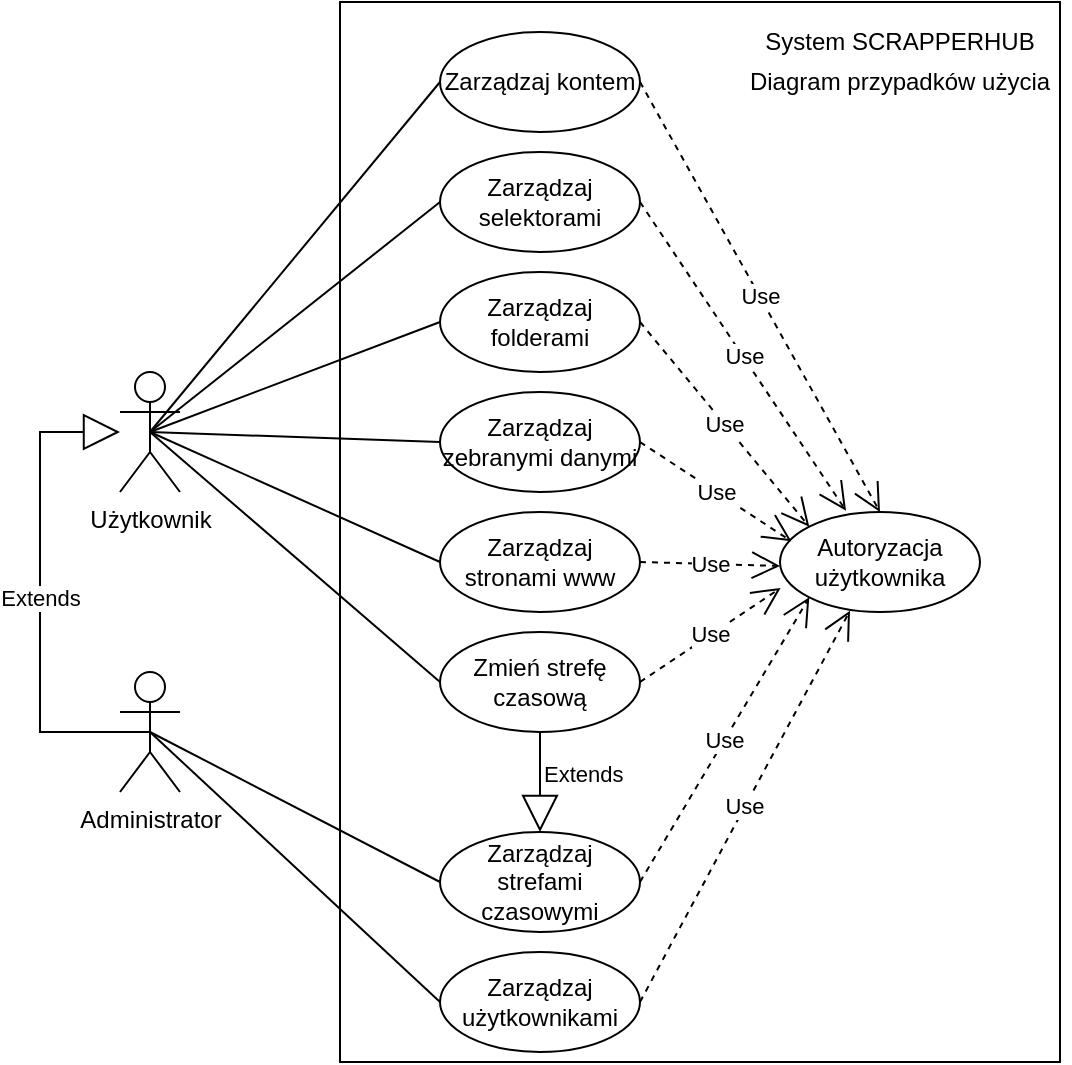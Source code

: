 <mxfile version="17.5.0" type="device"><diagram id="_nbwzjwoTU6KhMnh4oJY" name="Page-1"><mxGraphModel dx="1196" dy="569" grid="1" gridSize="10" guides="1" tooltips="1" connect="1" arrows="1" fold="1" page="1" pageScale="1" pageWidth="827" pageHeight="1169" math="0" shadow="0"><root><mxCell id="0"/><mxCell id="1" parent="0"/><mxCell id="evbS6JVJpfSj2_lfRgyM-2" value="" style="html=1;" vertex="1" parent="1"><mxGeometry x="200" y="55" width="360" height="530" as="geometry"/></mxCell><mxCell id="evbS6JVJpfSj2_lfRgyM-3" value="System SCRAPPERHUB" style="text;html=1;strokeColor=none;fillColor=none;align=center;verticalAlign=middle;whiteSpace=wrap;rounded=0;" vertex="1" parent="1"><mxGeometry x="400" y="60" width="160" height="30" as="geometry"/></mxCell><mxCell id="evbS6JVJpfSj2_lfRgyM-4" value="Zmień strefę czasową" style="ellipse;whiteSpace=wrap;html=1;" vertex="1" parent="1"><mxGeometry x="250" y="370" width="100" height="50" as="geometry"/></mxCell><mxCell id="evbS6JVJpfSj2_lfRgyM-5" value="Zarządzaj stronami www" style="ellipse;whiteSpace=wrap;html=1;" vertex="1" parent="1"><mxGeometry x="250" y="310" width="100" height="50" as="geometry"/></mxCell><mxCell id="evbS6JVJpfSj2_lfRgyM-6" value="Zarządzaj strefami czasowymi" style="ellipse;whiteSpace=wrap;html=1;" vertex="1" parent="1"><mxGeometry x="250" y="470" width="100" height="50" as="geometry"/></mxCell><mxCell id="evbS6JVJpfSj2_lfRgyM-7" value="Zarządzaj zebranymi danymi" style="ellipse;whiteSpace=wrap;html=1;" vertex="1" parent="1"><mxGeometry x="250" y="250" width="100" height="50" as="geometry"/></mxCell><mxCell id="evbS6JVJpfSj2_lfRgyM-8" value="Zarządzaj folderami" style="ellipse;whiteSpace=wrap;html=1;" vertex="1" parent="1"><mxGeometry x="250" y="190" width="100" height="50" as="geometry"/></mxCell><mxCell id="evbS6JVJpfSj2_lfRgyM-9" value="Zarządzaj selektorami" style="ellipse;whiteSpace=wrap;html=1;" vertex="1" parent="1"><mxGeometry x="250" y="130" width="100" height="50" as="geometry"/></mxCell><mxCell id="evbS6JVJpfSj2_lfRgyM-10" value="Zarządzaj kontem" style="ellipse;whiteSpace=wrap;html=1;" vertex="1" parent="1"><mxGeometry x="250" y="70" width="100" height="50" as="geometry"/></mxCell><mxCell id="evbS6JVJpfSj2_lfRgyM-11" value="Autoryzacja użytkownika" style="ellipse;whiteSpace=wrap;html=1;" vertex="1" parent="1"><mxGeometry x="420" y="310" width="100" height="50" as="geometry"/></mxCell><mxCell id="evbS6JVJpfSj2_lfRgyM-14" value="Użytkownik&lt;br&gt;" style="shape=umlActor;verticalLabelPosition=bottom;verticalAlign=top;html=1;outlineConnect=0;align=center;horizontal=1;textDirection=ltr;" vertex="1" parent="1"><mxGeometry x="90" y="240" width="30" height="60" as="geometry"/></mxCell><mxCell id="evbS6JVJpfSj2_lfRgyM-15" value="Extends" style="endArrow=block;endSize=16;endFill=0;html=1;rounded=0;exitX=0.5;exitY=1;exitDx=0;exitDy=0;align=left;verticalAlign=bottom;" edge="1" parent="1" source="evbS6JVJpfSj2_lfRgyM-4" target="evbS6JVJpfSj2_lfRgyM-6"><mxGeometry x="0.2" width="160" relative="1" as="geometry"><mxPoint x="240" y="260" as="sourcePoint"/><mxPoint x="400" y="260" as="targetPoint"/><mxPoint as="offset"/></mxGeometry></mxCell><mxCell id="evbS6JVJpfSj2_lfRgyM-17" value="" style="endArrow=none;html=1;rounded=0;exitX=0.5;exitY=0.5;exitDx=0;exitDy=0;exitPerimeter=0;entryX=0;entryY=0.5;entryDx=0;entryDy=0;" edge="1" parent="1" source="evbS6JVJpfSj2_lfRgyM-14" target="evbS6JVJpfSj2_lfRgyM-10"><mxGeometry width="50" height="50" relative="1" as="geometry"><mxPoint x="390" y="280" as="sourcePoint"/><mxPoint x="440" y="230" as="targetPoint"/></mxGeometry></mxCell><mxCell id="evbS6JVJpfSj2_lfRgyM-25" value="Zarządzaj użytkownikami" style="ellipse;whiteSpace=wrap;html=1;" vertex="1" parent="1"><mxGeometry x="250" y="530" width="100" height="50" as="geometry"/></mxCell><mxCell id="evbS6JVJpfSj2_lfRgyM-26" value="" style="endArrow=none;html=1;rounded=0;entryX=0.5;entryY=0.5;entryDx=0;entryDy=0;entryPerimeter=0;exitX=0;exitY=0.5;exitDx=0;exitDy=0;" edge="1" parent="1" source="evbS6JVJpfSj2_lfRgyM-6" target="evbS6JVJpfSj2_lfRgyM-1"><mxGeometry width="50" height="50" relative="1" as="geometry"><mxPoint x="390" y="440" as="sourcePoint"/><mxPoint x="440" y="390" as="targetPoint"/></mxGeometry></mxCell><mxCell id="evbS6JVJpfSj2_lfRgyM-27" value="" style="endArrow=none;html=1;rounded=0;entryX=0.5;entryY=0.5;entryDx=0;entryDy=0;entryPerimeter=0;exitX=0;exitY=0.5;exitDx=0;exitDy=0;" edge="1" parent="1" source="evbS6JVJpfSj2_lfRgyM-25" target="evbS6JVJpfSj2_lfRgyM-1"><mxGeometry width="50" height="50" relative="1" as="geometry"><mxPoint x="390" y="440" as="sourcePoint"/><mxPoint x="440" y="390" as="targetPoint"/></mxGeometry></mxCell><mxCell id="evbS6JVJpfSj2_lfRgyM-30" value="Use" style="endArrow=open;endSize=12;dashed=1;html=1;rounded=0;entryX=0.5;entryY=0;entryDx=0;entryDy=0;exitX=1;exitY=0.5;exitDx=0;exitDy=0;" edge="1" parent="1" source="evbS6JVJpfSj2_lfRgyM-10" target="evbS6JVJpfSj2_lfRgyM-11"><mxGeometry width="160" relative="1" as="geometry"><mxPoint x="240" y="320" as="sourcePoint"/><mxPoint x="400" y="320" as="targetPoint"/></mxGeometry></mxCell><mxCell id="evbS6JVJpfSj2_lfRgyM-31" value="Use" style="endArrow=open;endSize=12;dashed=1;html=1;rounded=0;entryX=0.33;entryY=-0.013;entryDx=0;entryDy=0;exitX=1;exitY=0.5;exitDx=0;exitDy=0;entryPerimeter=0;" edge="1" parent="1" source="evbS6JVJpfSj2_lfRgyM-9" target="evbS6JVJpfSj2_lfRgyM-11"><mxGeometry width="160" relative="1" as="geometry"><mxPoint x="360" y="105" as="sourcePoint"/><mxPoint x="480" y="320" as="targetPoint"/></mxGeometry></mxCell><mxCell id="evbS6JVJpfSj2_lfRgyM-32" value="Use" style="endArrow=open;endSize=12;dashed=1;html=1;rounded=0;entryX=0;entryY=0;entryDx=0;entryDy=0;exitX=1;exitY=0.5;exitDx=0;exitDy=0;" edge="1" parent="1" source="evbS6JVJpfSj2_lfRgyM-8" target="evbS6JVJpfSj2_lfRgyM-11"><mxGeometry width="160" relative="1" as="geometry"><mxPoint x="360" y="165" as="sourcePoint"/><mxPoint x="463" y="319.35" as="targetPoint"/></mxGeometry></mxCell><mxCell id="evbS6JVJpfSj2_lfRgyM-33" value="Use" style="endArrow=open;endSize=12;dashed=1;html=1;rounded=0;entryX=0.057;entryY=0.293;entryDx=0;entryDy=0;exitX=1;exitY=0.5;exitDx=0;exitDy=0;entryPerimeter=0;" edge="1" parent="1" source="evbS6JVJpfSj2_lfRgyM-7" target="evbS6JVJpfSj2_lfRgyM-11"><mxGeometry width="160" relative="1" as="geometry"><mxPoint x="360" y="225" as="sourcePoint"/><mxPoint x="444.645" y="327.322" as="targetPoint"/></mxGeometry></mxCell><mxCell id="evbS6JVJpfSj2_lfRgyM-34" value="Use" style="endArrow=open;endSize=12;dashed=1;html=1;rounded=0;exitX=1;exitY=0.5;exitDx=0;exitDy=0;" edge="1" parent="1" source="evbS6JVJpfSj2_lfRgyM-5"><mxGeometry width="160" relative="1" as="geometry"><mxPoint x="360" y="285" as="sourcePoint"/><mxPoint x="420" y="337" as="targetPoint"/></mxGeometry></mxCell><mxCell id="evbS6JVJpfSj2_lfRgyM-35" value="Use" style="endArrow=open;endSize=12;dashed=1;html=1;rounded=0;exitX=1;exitY=0.5;exitDx=0;exitDy=0;entryX=0.003;entryY=0.76;entryDx=0;entryDy=0;entryPerimeter=0;" edge="1" parent="1" source="evbS6JVJpfSj2_lfRgyM-4" target="evbS6JVJpfSj2_lfRgyM-11"><mxGeometry width="160" relative="1" as="geometry"><mxPoint x="360" y="345" as="sourcePoint"/><mxPoint x="430" y="347" as="targetPoint"/></mxGeometry></mxCell><mxCell id="evbS6JVJpfSj2_lfRgyM-36" value="Use" style="endArrow=open;endSize=12;dashed=1;html=1;rounded=0;exitX=1;exitY=0.5;exitDx=0;exitDy=0;entryX=0;entryY=1;entryDx=0;entryDy=0;" edge="1" parent="1" source="evbS6JVJpfSj2_lfRgyM-6" target="evbS6JVJpfSj2_lfRgyM-11"><mxGeometry width="160" relative="1" as="geometry"><mxPoint x="360" y="405" as="sourcePoint"/><mxPoint x="430.3" y="358" as="targetPoint"/></mxGeometry></mxCell><mxCell id="evbS6JVJpfSj2_lfRgyM-37" value="Use" style="endArrow=open;endSize=12;dashed=1;html=1;rounded=0;exitX=1;exitY=0.5;exitDx=0;exitDy=0;entryX=0.35;entryY=0.987;entryDx=0;entryDy=0;entryPerimeter=0;" edge="1" parent="1" source="evbS6JVJpfSj2_lfRgyM-25" target="evbS6JVJpfSj2_lfRgyM-11"><mxGeometry width="160" relative="1" as="geometry"><mxPoint x="360" y="495" as="sourcePoint"/><mxPoint x="444.645" y="362.678" as="targetPoint"/></mxGeometry></mxCell><mxCell id="evbS6JVJpfSj2_lfRgyM-1" value="Administrator&lt;br&gt;" style="shape=umlActor;verticalLabelPosition=bottom;verticalAlign=top;html=1;" vertex="1" parent="1"><mxGeometry x="90" y="390" width="30" height="60" as="geometry"/></mxCell><mxCell id="evbS6JVJpfSj2_lfRgyM-38" value="" style="endArrow=none;html=1;rounded=0;exitX=0.5;exitY=0.5;exitDx=0;exitDy=0;exitPerimeter=0;entryX=0;entryY=0.5;entryDx=0;entryDy=0;" edge="1" parent="1" source="evbS6JVJpfSj2_lfRgyM-14" target="evbS6JVJpfSj2_lfRgyM-9"><mxGeometry width="50" height="50" relative="1" as="geometry"><mxPoint x="390" y="340" as="sourcePoint"/><mxPoint x="440" y="290" as="targetPoint"/></mxGeometry></mxCell><mxCell id="evbS6JVJpfSj2_lfRgyM-39" value="" style="endArrow=none;html=1;rounded=0;exitX=0.5;exitY=0.5;exitDx=0;exitDy=0;exitPerimeter=0;entryX=0;entryY=0.5;entryDx=0;entryDy=0;" edge="1" parent="1" source="evbS6JVJpfSj2_lfRgyM-14" target="evbS6JVJpfSj2_lfRgyM-8"><mxGeometry width="50" height="50" relative="1" as="geometry"><mxPoint x="115" y="280" as="sourcePoint"/><mxPoint x="260" y="165" as="targetPoint"/></mxGeometry></mxCell><mxCell id="evbS6JVJpfSj2_lfRgyM-40" value="" style="endArrow=none;html=1;rounded=0;exitX=0.5;exitY=0.5;exitDx=0;exitDy=0;exitPerimeter=0;entryX=0;entryY=0.5;entryDx=0;entryDy=0;" edge="1" parent="1" source="evbS6JVJpfSj2_lfRgyM-14" target="evbS6JVJpfSj2_lfRgyM-7"><mxGeometry width="50" height="50" relative="1" as="geometry"><mxPoint x="115" y="280" as="sourcePoint"/><mxPoint x="260" y="225" as="targetPoint"/></mxGeometry></mxCell><mxCell id="evbS6JVJpfSj2_lfRgyM-41" value="" style="endArrow=none;html=1;rounded=0;exitX=0.5;exitY=0.5;exitDx=0;exitDy=0;exitPerimeter=0;entryX=0;entryY=0.5;entryDx=0;entryDy=0;" edge="1" parent="1" source="evbS6JVJpfSj2_lfRgyM-14" target="evbS6JVJpfSj2_lfRgyM-5"><mxGeometry width="50" height="50" relative="1" as="geometry"><mxPoint x="115" y="280" as="sourcePoint"/><mxPoint x="260" y="285" as="targetPoint"/></mxGeometry></mxCell><mxCell id="evbS6JVJpfSj2_lfRgyM-42" value="" style="endArrow=none;html=1;rounded=0;exitX=0.5;exitY=0.5;exitDx=0;exitDy=0;exitPerimeter=0;entryX=0;entryY=0.5;entryDx=0;entryDy=0;" edge="1" parent="1" source="evbS6JVJpfSj2_lfRgyM-14" target="evbS6JVJpfSj2_lfRgyM-4"><mxGeometry width="50" height="50" relative="1" as="geometry"><mxPoint x="115" y="280" as="sourcePoint"/><mxPoint x="260" y="345" as="targetPoint"/></mxGeometry></mxCell><mxCell id="evbS6JVJpfSj2_lfRgyM-43" value="Extends" style="endArrow=block;endSize=16;endFill=0;html=1;rounded=0;exitX=0.5;exitY=0.5;exitDx=0;exitDy=0;exitPerimeter=0;" edge="1" parent="1" source="evbS6JVJpfSj2_lfRgyM-1" target="evbS6JVJpfSj2_lfRgyM-14"><mxGeometry width="160" relative="1" as="geometry"><mxPoint x="330" y="320" as="sourcePoint"/><mxPoint x="490" y="320" as="targetPoint"/><Array as="points"><mxPoint x="50" y="420"/><mxPoint x="50" y="330"/><mxPoint x="50" y="270"/></Array></mxGeometry></mxCell><mxCell id="evbS6JVJpfSj2_lfRgyM-44" value="Diagram przypadków użycia" style="text;html=1;strokeColor=none;fillColor=none;align=center;verticalAlign=middle;whiteSpace=wrap;rounded=0;" vertex="1" parent="1"><mxGeometry x="395" y="80" width="170" height="30" as="geometry"/></mxCell></root></mxGraphModel></diagram></mxfile>